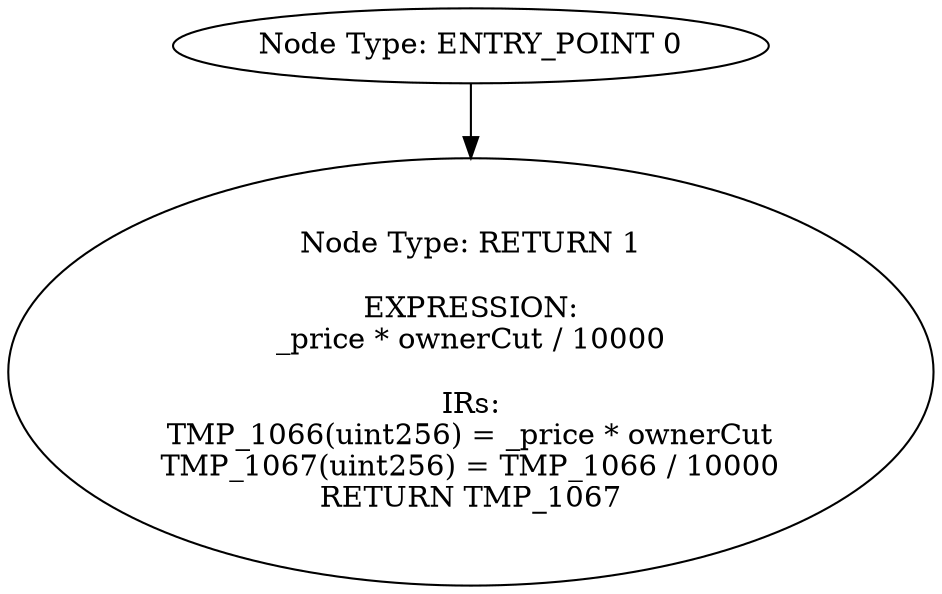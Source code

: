 digraph{
0[label="Node Type: ENTRY_POINT 0
"];
0->1;
1[label="Node Type: RETURN 1

EXPRESSION:
_price * ownerCut / 10000

IRs:
TMP_1066(uint256) = _price * ownerCut
TMP_1067(uint256) = TMP_1066 / 10000
RETURN TMP_1067"];
}
